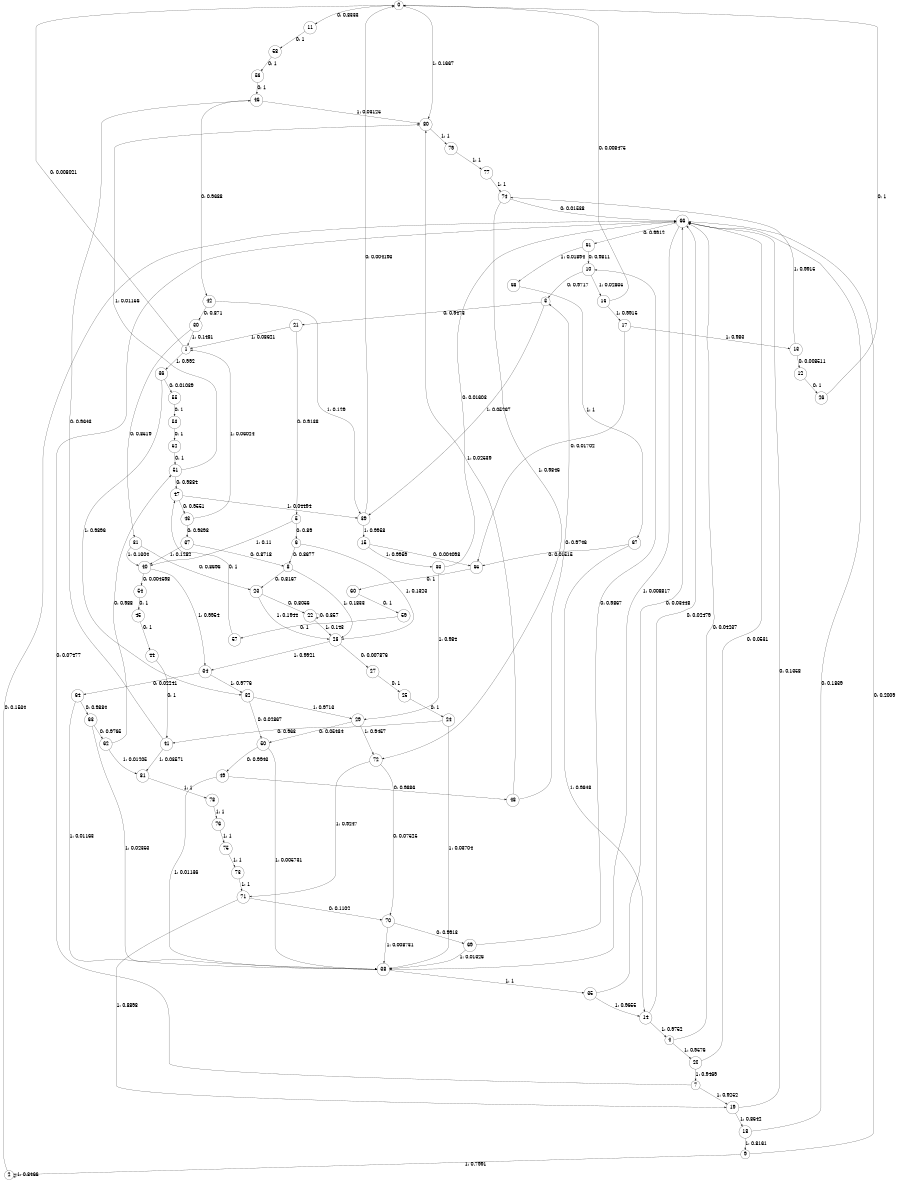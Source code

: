 digraph "ch2_face_source_L12" {
size = "6,8.5";
ratio = "fill";
node [shape = circle];
node [fontsize = 24];
edge [fontsize = 24];
0 -> 11 [label = "0: 0.8333   "];
0 -> 80 [label = "1: 0.1667   "];
1 -> 0 [label = "0: 0.008021  "];
1 -> 36 [label = "1: 0.992    "];
2 -> 66 [label = "0: 0.1534   "];
2 -> 2 [label = "1: 0.8466   "];
3 -> 21 [label = "0: 0.9473   "];
3 -> 39 [label = "1: 0.05267  "];
4 -> 66 [label = "0: 0.04237  "];
4 -> 20 [label = "1: 0.9576   "];
5 -> 6 [label = "0: 0.89     "];
5 -> 40 [label = "1: 0.11     "];
6 -> 8 [label = "0: 0.8677   "];
6 -> 28 [label = "1: 0.1323   "];
7 -> 66 [label = "0: 0.07477  "];
7 -> 19 [label = "1: 0.9252   "];
8 -> 23 [label = "0: 0.8167   "];
8 -> 28 [label = "1: 0.1833   "];
9 -> 66 [label = "0: 0.2009   "];
9 -> 2 [label = "1: 0.7991   "];
10 -> 3 [label = "0: 0.9717   "];
10 -> 16 [label = "1: 0.02835  "];
11 -> 58 [label = "0: 1        "];
12 -> 26 [label = "0: 1        "];
13 -> 12 [label = "0: 0.008511  "];
13 -> 74 [label = "1: 0.9915   "];
14 -> 66 [label = "0: 0.02479  "];
14 -> 4 [label = "1: 0.9752   "];
15 -> 65 [label = "0: 0.004098  "];
15 -> 33 [label = "1: 0.9959   "];
16 -> 0 [label = "0: 0.008475  "];
16 -> 17 [label = "1: 0.9915   "];
17 -> 65 [label = "0: 0.01702  "];
17 -> 13 [label = "1: 0.983    "];
18 -> 66 [label = "0: 0.1839   "];
18 -> 9 [label = "1: 0.8161   "];
19 -> 66 [label = "0: 0.1358   "];
19 -> 18 [label = "1: 0.8642   "];
20 -> 66 [label = "0: 0.0531   "];
20 -> 7 [label = "1: 0.9469   "];
21 -> 5 [label = "0: 0.9138   "];
21 -> 1 [label = "1: 0.08621  "];
22 -> 22 [label = "0: 0.857    "];
22 -> 28 [label = "1: 0.143    "];
23 -> 22 [label = "0: 0.8056   "];
23 -> 28 [label = "1: 0.1944   "];
24 -> 41 [label = "0: 0.963    "];
24 -> 38 [label = "1: 0.03704  "];
25 -> 24 [label = "0: 1        "];
26 -> 0 [label = "0: 1        "];
27 -> 25 [label = "0: 1        "];
28 -> 27 [label = "0: 0.007876  "];
28 -> 34 [label = "1: 0.9921   "];
29 -> 50 [label = "0: 0.05434  "];
29 -> 72 [label = "1: 0.9457   "];
30 -> 31 [label = "0: 0.8519   "];
30 -> 1 [label = "1: 0.1481   "];
31 -> 23 [label = "0: 0.8696   "];
31 -> 40 [label = "1: 0.1304   "];
32 -> 50 [label = "0: 0.02867  "];
32 -> 29 [label = "1: 0.9713   "];
33 -> 66 [label = "0: 0.01603  "];
33 -> 29 [label = "1: 0.984    "];
34 -> 64 [label = "0: 0.02241  "];
34 -> 32 [label = "1: 0.9776   "];
35 -> 66 [label = "0: 0.03448  "];
35 -> 14 [label = "1: 0.9655   "];
36 -> 55 [label = "0: 0.01039  "];
36 -> 32 [label = "1: 0.9896   "];
37 -> 8 [label = "0: 0.8718   "];
37 -> 40 [label = "1: 0.1282   "];
38 -> 35 [label = "1: 1        "];
39 -> 0 [label = "0: 0.004193  "];
39 -> 15 [label = "1: 0.9958   "];
40 -> 54 [label = "0: 0.004598  "];
40 -> 34 [label = "1: 0.9954   "];
41 -> 46 [label = "0: 0.9643   "];
41 -> 81 [label = "1: 0.03571  "];
42 -> 30 [label = "0: 0.871    "];
42 -> 39 [label = "1: 0.129    "];
43 -> 37 [label = "0: 0.9398   "];
43 -> 1 [label = "1: 0.06024  "];
44 -> 41 [label = "0: 1        "];
45 -> 44 [label = "0: 1        "];
46 -> 42 [label = "0: 0.9688   "];
46 -> 80 [label = "1: 0.03125  "];
47 -> 43 [label = "0: 0.9551   "];
47 -> 39 [label = "1: 0.04494  "];
48 -> 3 [label = "0: 0.9746   "];
48 -> 80 [label = "1: 0.02539  "];
49 -> 48 [label = "0: 0.9886   "];
49 -> 38 [label = "1: 0.01136  "];
50 -> 49 [label = "0: 0.9943   "];
50 -> 38 [label = "1: 0.005731  "];
51 -> 47 [label = "0: 0.9884   "];
51 -> 80 [label = "1: 0.01156  "];
52 -> 51 [label = "0: 1        "];
53 -> 52 [label = "0: 1        "];
54 -> 45 [label = "0: 1        "];
55 -> 53 [label = "0: 1        "];
56 -> 46 [label = "0: 1        "];
57 -> 47 [label = "0: 1        "];
58 -> 56 [label = "0: 1        "];
59 -> 57 [label = "0: 1        "];
60 -> 59 [label = "0: 1        "];
61 -> 10 [label = "0: 0.9811   "];
61 -> 68 [label = "1: 0.01894  "];
62 -> 51 [label = "0: 0.988    "];
62 -> 81 [label = "1: 0.01205  "];
63 -> 62 [label = "0: 0.9765   "];
63 -> 38 [label = "1: 0.02353  "];
64 -> 63 [label = "0: 0.9884   "];
64 -> 38 [label = "1: 0.01163  "];
65 -> 60 [label = "0: 1        "];
66 -> 61 [label = "0: 0.9912   "];
66 -> 38 [label = "1: 0.008817  "];
67 -> 65 [label = "0: 0.01515  "];
67 -> 14 [label = "1: 0.9848   "];
68 -> 67 [label = "1: 1        "];
69 -> 10 [label = "0: 0.9867   "];
69 -> 38 [label = "1: 0.01326  "];
70 -> 69 [label = "0: 0.9913   "];
70 -> 38 [label = "1: 0.008731  "];
71 -> 70 [label = "0: 0.1102   "];
71 -> 19 [label = "1: 0.8898   "];
72 -> 70 [label = "0: 0.07525  "];
72 -> 71 [label = "1: 0.9247   "];
73 -> 71 [label = "1: 1        "];
74 -> 66 [label = "0: 0.01538  "];
74 -> 72 [label = "1: 0.9846   "];
75 -> 73 [label = "1: 1        "];
76 -> 75 [label = "1: 1        "];
77 -> 74 [label = "1: 1        "];
78 -> 76 [label = "1: 1        "];
79 -> 77 [label = "1: 1        "];
80 -> 79 [label = "1: 1        "];
81 -> 78 [label = "1: 1        "];
}